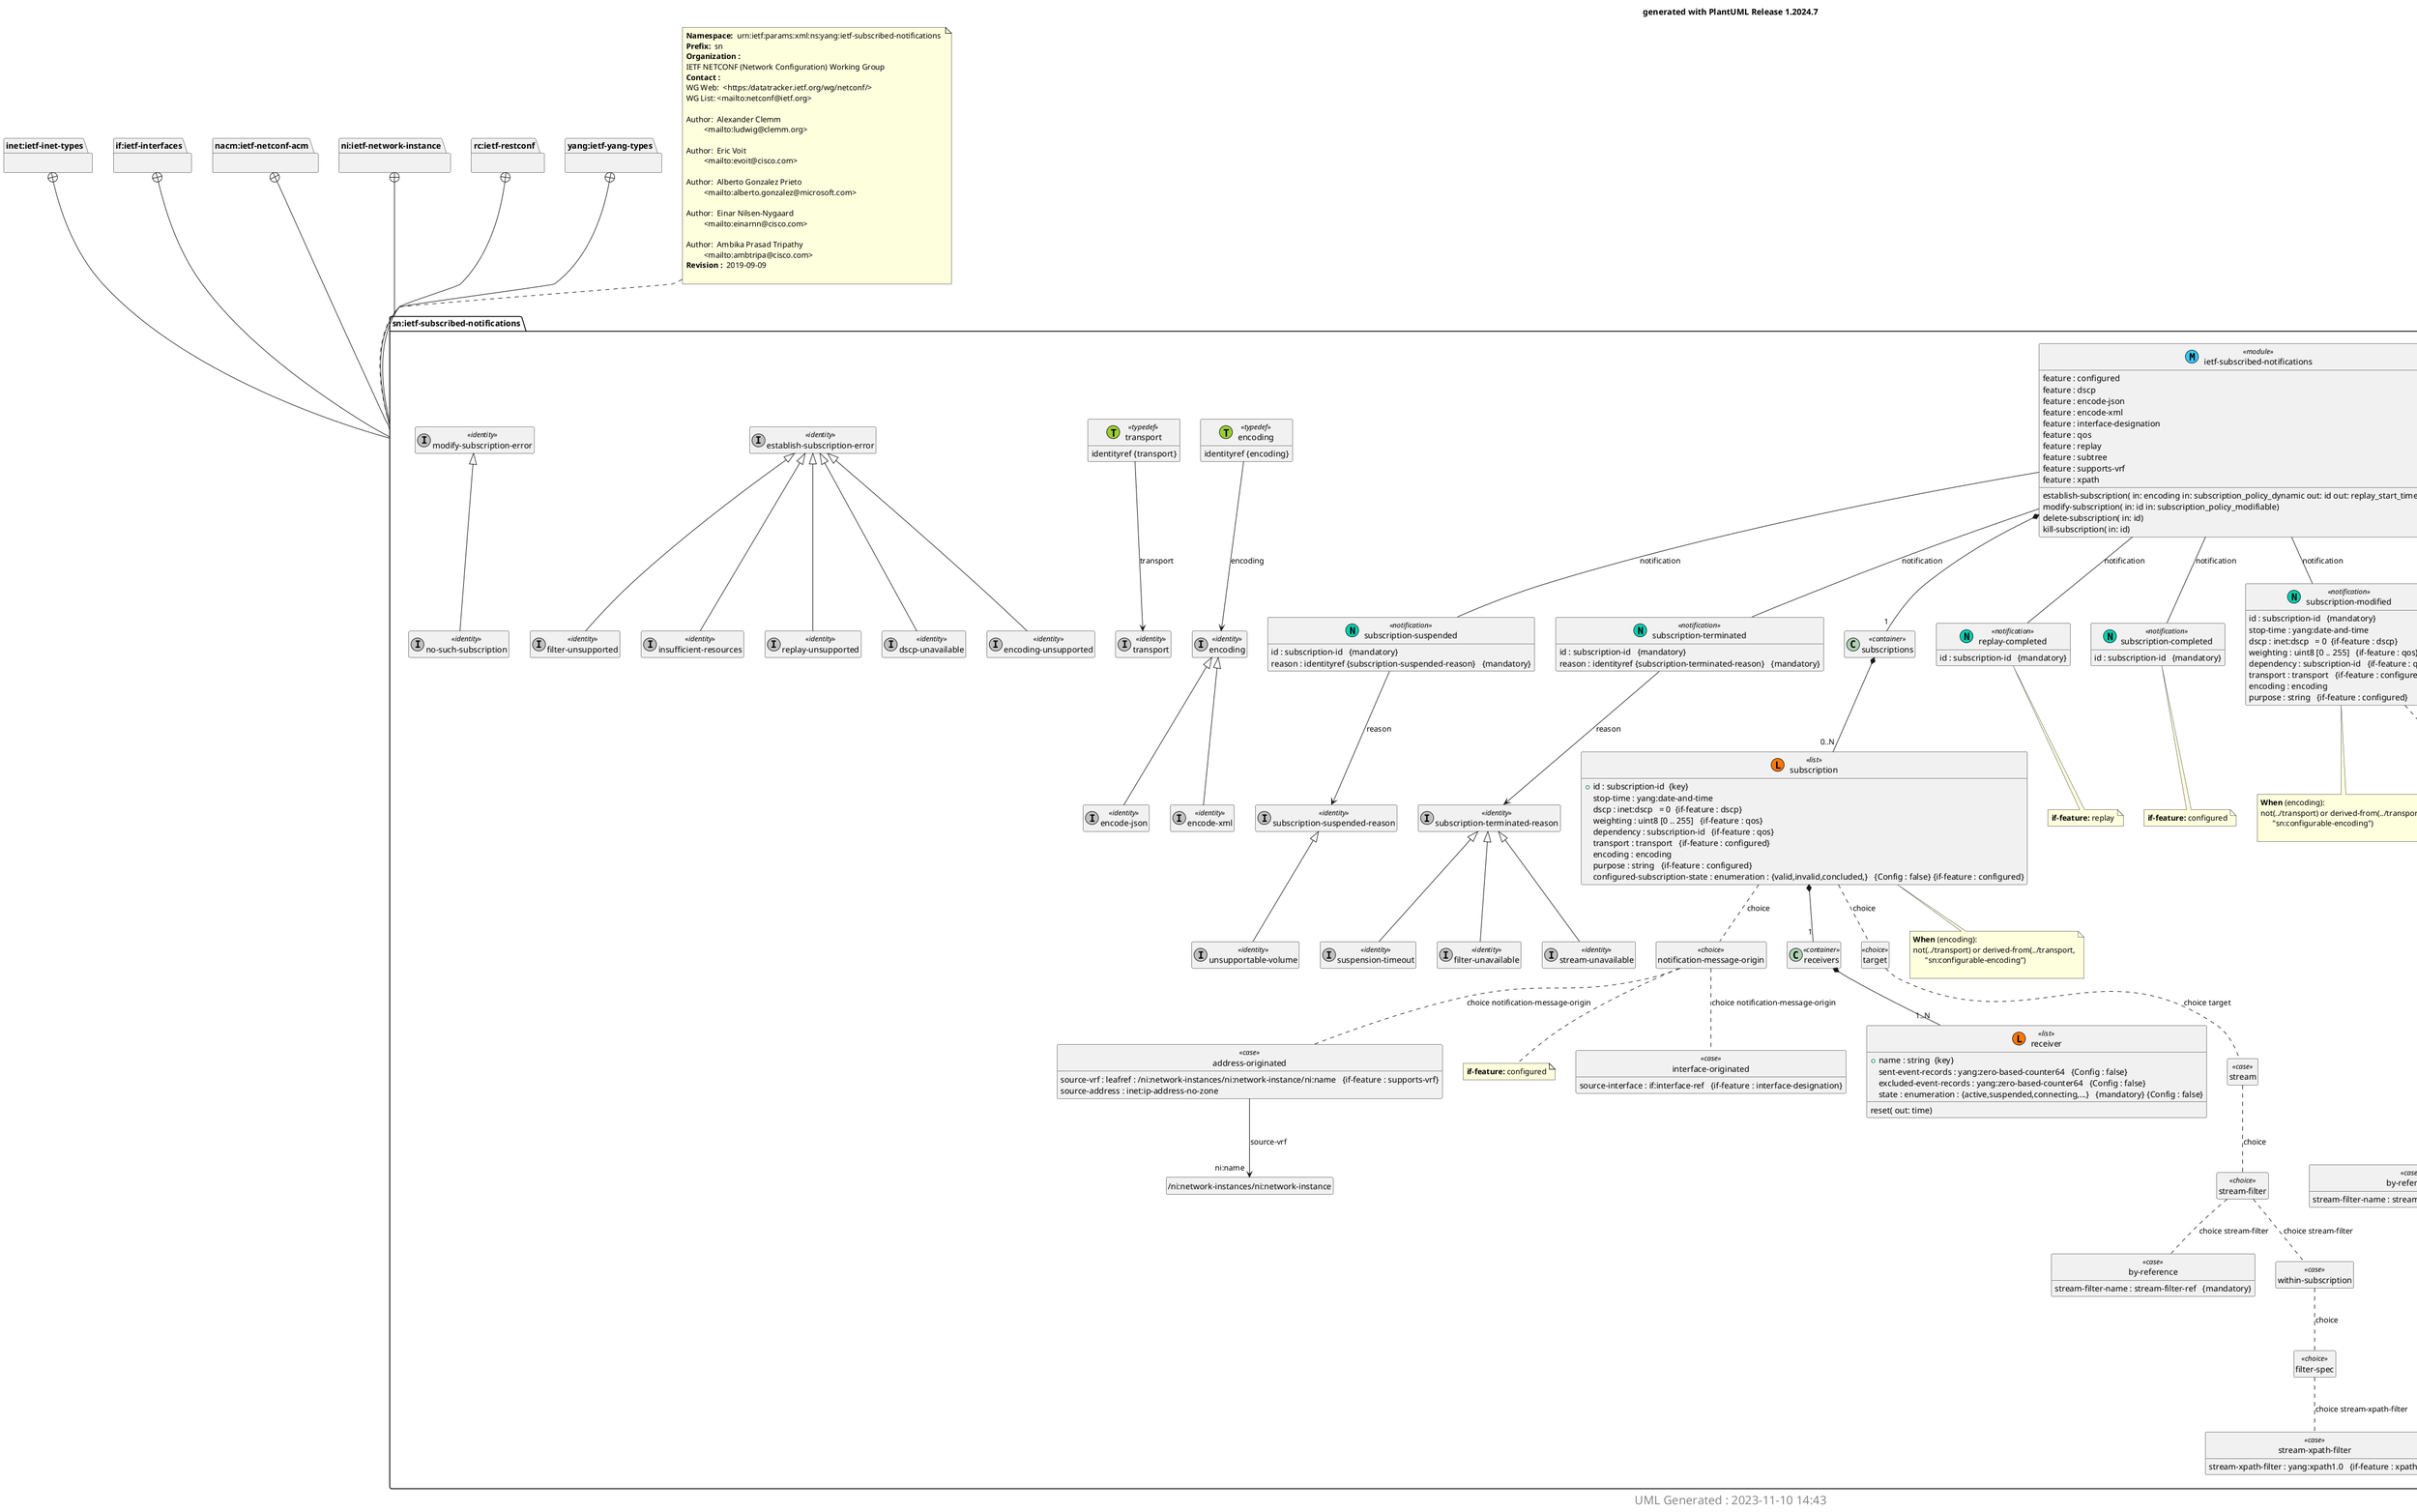 'Download plantuml from http://plantuml.sourceforge.net/ 
'Generate png with java -jar plantuml.jar <file> 
'Output in img/<module>.png 
'If Java spits out memory error increase heap size with java -Xmx1024m  -jar plantuml.jar <file> 
@startuml img/%filename() generated with PlantUML Release %version().png 
hide empty fields 
hide empty methods 
hide <<case>> circle
hide <<augment>> circle
hide <<choice>> circle
hide <<leafref>> stereotype
hide <<leafref>> circle
page 1x1 
Title %filename() generated with PlantUML Release %version() 

package "inet:ietf-inet-types" as inet_ietf_inet_types { 
} 

package "if:ietf-interfaces" as if_ietf_interfaces { 
} 

package "nacm:ietf-netconf-acm" as nacm_ietf_netconf_acm { 
} 

package "ni:ietf-network-instance" as ni_ietf_network_instance { 
} 

package "rc:ietf-restconf" as rc_ietf_restconf { 
} 

package "yang:ietf-yang-types" as yang_ietf_yang_types { 
} 

package "sn:ietf-subscribed-notifications" as sn_ietf_subscribed_notifications { 
} 
note top of sn_ietf_subscribed_notifications : <b>Namespace: </b> urn:ietf:params:xml:ns:yang:ietf-subscribed-notifications \n<b>Prefix: </b> sn \n<b>Organization : </b>\nIETF NETCONF (Network Configuration) Working Group \n<b>Contact : </b>\nWG Web:  <https:/datatracker.ietf.org/wg/netconf/> \nWG List: <mailto:netconf@ietf.org> \n \nAuthor:  Alexander Clemm \n         <mailto:ludwig@clemm.org> \n \nAuthor:  Eric Voit \n         <mailto:evoit@cisco.com> \n \nAuthor:  Alberto Gonzalez Prieto \n         <mailto:alberto.gonzalez@microsoft.com> \n \nAuthor:  Einar Nilsen-Nygaard \n         <mailto:einarnn@cisco.com> \n \nAuthor:  Ambika Prasad Tripathy \n         <mailto:ambtripa@cisco.com> \n<b>Revision : </b> 2019-09-09 \n

package "sn:ietf-subscribed-notifications" as sn_ietf_subscribed_notifications { 
class "ietf-subscribed-notifications" as ietf_subscribed_notifications << (M, #33CCFF) module>> 
ietf_subscribed_notifications : feature : configured 
ietf_subscribed_notifications : feature : dscp 
ietf_subscribed_notifications : feature : encode-json 
ietf_subscribed_notifications : feature : encode-xml 
ietf_subscribed_notifications : feature : interface-designation 
ietf_subscribed_notifications : feature : qos 
ietf_subscribed_notifications : feature : replay 
ietf_subscribed_notifications : feature : subtree 
ietf_subscribed_notifications : feature : supports-vrf 
ietf_subscribed_notifications : feature : xpath 
class "encoding" as sn_encoding_typedef << (T, YellowGreen) typedef>>
sn_encoding_typedef : identityref {encoding}
class "stream-filter-ref" as sn_stream_filter_ref_typedef << (T, YellowGreen) typedef>>
sn_stream_filter_ref_typedef : leafref : /sn:filters/sn:stream-filter/sn:name
class "stream-ref" as sn_stream_ref_typedef << (T, YellowGreen) typedef>>
sn_stream_ref_typedef : leafref : /sn:streams/sn:stream/sn:name
class "subscription-id" as sn_subscription_id_typedef << (T, YellowGreen) typedef>>
sn_subscription_id_typedef : uint32
class "transport" as sn_transport_typedef << (T, YellowGreen) typedef>>
sn_transport_typedef : identityref {transport}
ietf_subscribed_notifications : establish-subscription( in: encoding in: subscription_policy_dynamic out: id out: replay_start_time_revision)
ietf_subscribed_notifications : modify-subscription( in: id in: subscription_policy_modifiable)
ietf_subscribed_notifications : delete-subscription( in: id)
ietf_subscribed_notifications : kill-subscription( in: id)
class "replay-completed" as ietf_subscribed_notifications_I_replay_completed << (N,#00D1B2) notification>> 
ietf_subscribed_notifications -- ietf_subscribed_notifications_I_replay_completed : notification 
note bottom of ietf_subscribed_notifications_I_replay_completed
<b>if-feature: </b>replay
end note 
ietf_subscribed_notifications_I_replay_completed : id : subscription-id   {mandatory}
class "subscription-completed" as ietf_subscribed_notifications_I_subscription_completed << (N,#00D1B2) notification>> 
ietf_subscribed_notifications -- ietf_subscribed_notifications_I_subscription_completed : notification 
note bottom of ietf_subscribed_notifications_I_subscription_completed
<b>if-feature: </b>configured
end note 
ietf_subscribed_notifications_I_subscription_completed : id : subscription-id   {mandatory}
class "subscription-modified" as ietf_subscribed_notifications_I_subscription_modified << (N,#00D1B2) notification>> 
ietf_subscribed_notifications -- ietf_subscribed_notifications_I_subscription_modified : notification 
ietf_subscribed_notifications_I_subscription_modified : id : subscription-id   {mandatory}
class "target" as ietf_subscribed_notifications_I_subscription_modified_I_target <<choice>> 
ietf_subscribed_notifications_I_subscription_modified .. ietf_subscribed_notifications_I_subscription_modified_I_target : choice 
class "stream" as ietf_subscribed_notifications_I_subscription_modified_I_target_I_stream_case <<case>>
ietf_subscribed_notifications_I_subscription_modified_I_target .. ietf_subscribed_notifications_I_subscription_modified_I_target_I_stream_case  : choice target
class "stream-filter" as ietf_subscribed_notifications_I_subscription_modified_I_target_I_stream_I_stream_filter <<choice>> 
ietf_subscribed_notifications_I_subscription_modified_I_target_I_stream_case .. ietf_subscribed_notifications_I_subscription_modified_I_target_I_stream_I_stream_filter : choice 
class "by-reference" as ietf_subscribed_notifications_I_subscription_modified_I_target_I_stream_I_stream_filter_I_by_reference_case <<case>>
ietf_subscribed_notifications_I_subscription_modified_I_target_I_stream_I_stream_filter .. ietf_subscribed_notifications_I_subscription_modified_I_target_I_stream_I_stream_filter_I_by_reference_case  : choice stream-filter
ietf_subscribed_notifications_I_subscription_modified_I_target_I_stream_I_stream_filter_I_by_reference_case : stream-filter-name : stream-filter-ref   {mandatory}
class "within-subscription" as ietf_subscribed_notifications_I_subscription_modified_I_target_I_stream_I_stream_filter_I_within_subscription_case <<case>>
ietf_subscribed_notifications_I_subscription_modified_I_target_I_stream_I_stream_filter .. ietf_subscribed_notifications_I_subscription_modified_I_target_I_stream_I_stream_filter_I_within_subscription_case  : choice stream-filter
class "filter-spec" as ietf_subscribed_notifications_I_subscription_modified_I_target_I_stream_I_stream_filter_I_within_subscription_I_filter_spec <<choice>> 
ietf_subscribed_notifications_I_subscription_modified_I_target_I_stream_I_stream_filter_I_within_subscription_case .. ietf_subscribed_notifications_I_subscription_modified_I_target_I_stream_I_stream_filter_I_within_subscription_I_filter_spec : choice 
class "stream-xpath-filter" as ietf_subscribed_notifications_I_subscription_modified_I_target_I_stream_I_stream_filter_I_within_subscription_I_filter_spec_I_stream_xpath_filter_case <<case>> 
ietf_subscribed_notifications_I_subscription_modified_I_target_I_stream_I_stream_filter_I_within_subscription_I_filter_spec .. ietf_subscribed_notifications_I_subscription_modified_I_target_I_stream_I_stream_filter_I_within_subscription_I_filter_spec_I_stream_xpath_filter_case : choice stream-xpath-filter
ietf_subscribed_notifications_I_subscription_modified_I_target_I_stream_I_stream_filter_I_within_subscription_I_filter_spec_I_stream_xpath_filter_case : stream-xpath-filter : yang:xpath1.0   {if-feature : xpath}
ietf_subscribed_notifications_I_subscription_modified : stop-time : yang:date-and-time  
ietf_subscribed_notifications_I_subscription_modified : dscp : inet:dscp   = 0  {if-feature : dscp}
ietf_subscribed_notifications_I_subscription_modified : weighting : uint8 [0 .. 255]   {if-feature : qos}
ietf_subscribed_notifications_I_subscription_modified : dependency : subscription-id   {if-feature : qos}
ietf_subscribed_notifications_I_subscription_modified : transport : transport   {if-feature : configured}
ietf_subscribed_notifications_I_subscription_modified : encoding : encoding  
note bottom of ietf_subscribed_notifications_I_subscription_modified
<b>When</b> (encoding):
not(../transport) or derived-from(../transport,
      "sn:configurable-encoding")

end note 
ietf_subscribed_notifications_I_subscription_modified : purpose : string   {if-feature : configured}
class "subscription-resumed" as ietf_subscribed_notifications_I_subscription_resumed << (N,#00D1B2) notification>> 
ietf_subscribed_notifications -- ietf_subscribed_notifications_I_subscription_resumed : notification 
ietf_subscribed_notifications_I_subscription_resumed : id : subscription-id   {mandatory}
class "subscription-started" as ietf_subscribed_notifications_I_subscription_started << (N,#00D1B2) notification>> 
ietf_subscribed_notifications -- ietf_subscribed_notifications_I_subscription_started : notification 
note bottom of ietf_subscribed_notifications_I_subscription_started
<b>if-feature: </b>configured
end note 
ietf_subscribed_notifications_I_subscription_started : id : subscription-id   {mandatory}
class "target" as ietf_subscribed_notifications_I_subscription_started_I_target <<choice>> 
ietf_subscribed_notifications_I_subscription_started .. ietf_subscribed_notifications_I_subscription_started_I_target : choice 
class "stream" as ietf_subscribed_notifications_I_subscription_started_I_target_I_stream_case <<case>>
ietf_subscribed_notifications_I_subscription_started_I_target .. ietf_subscribed_notifications_I_subscription_started_I_target_I_stream_case  : choice target
class "stream-filter" as ietf_subscribed_notifications_I_subscription_started_I_target_I_stream_I_stream_filter <<choice>> 
ietf_subscribed_notifications_I_subscription_started_I_target_I_stream_case .. ietf_subscribed_notifications_I_subscription_started_I_target_I_stream_I_stream_filter : choice 
class "by-reference" as ietf_subscribed_notifications_I_subscription_started_I_target_I_stream_I_stream_filter_I_by_reference_case <<case>>
ietf_subscribed_notifications_I_subscription_started_I_target_I_stream_I_stream_filter .. ietf_subscribed_notifications_I_subscription_started_I_target_I_stream_I_stream_filter_I_by_reference_case  : choice stream-filter
ietf_subscribed_notifications_I_subscription_started_I_target_I_stream_I_stream_filter_I_by_reference_case : stream-filter-name : stream-filter-ref   {mandatory}
class "within-subscription" as ietf_subscribed_notifications_I_subscription_started_I_target_I_stream_I_stream_filter_I_within_subscription_case <<case>>
ietf_subscribed_notifications_I_subscription_started_I_target_I_stream_I_stream_filter .. ietf_subscribed_notifications_I_subscription_started_I_target_I_stream_I_stream_filter_I_within_subscription_case  : choice stream-filter
class "filter-spec" as ietf_subscribed_notifications_I_subscription_started_I_target_I_stream_I_stream_filter_I_within_subscription_I_filter_spec <<choice>> 
ietf_subscribed_notifications_I_subscription_started_I_target_I_stream_I_stream_filter_I_within_subscription_case .. ietf_subscribed_notifications_I_subscription_started_I_target_I_stream_I_stream_filter_I_within_subscription_I_filter_spec : choice 
class "stream-xpath-filter" as ietf_subscribed_notifications_I_subscription_started_I_target_I_stream_I_stream_filter_I_within_subscription_I_filter_spec_I_stream_xpath_filter_case <<case>> 
ietf_subscribed_notifications_I_subscription_started_I_target_I_stream_I_stream_filter_I_within_subscription_I_filter_spec .. ietf_subscribed_notifications_I_subscription_started_I_target_I_stream_I_stream_filter_I_within_subscription_I_filter_spec_I_stream_xpath_filter_case : choice stream-xpath-filter
ietf_subscribed_notifications_I_subscription_started_I_target_I_stream_I_stream_filter_I_within_subscription_I_filter_spec_I_stream_xpath_filter_case : stream-xpath-filter : yang:xpath1.0   {if-feature : xpath}
ietf_subscribed_notifications_I_subscription_started : stop-time : yang:date-and-time  
ietf_subscribed_notifications_I_subscription_started : dscp : inet:dscp   = 0  {if-feature : dscp}
ietf_subscribed_notifications_I_subscription_started : weighting : uint8 [0 .. 255]   {if-feature : qos}
ietf_subscribed_notifications_I_subscription_started : dependency : subscription-id   {if-feature : qos}
ietf_subscribed_notifications_I_subscription_started : transport : transport   {if-feature : configured}
ietf_subscribed_notifications_I_subscription_started : encoding : encoding  
note bottom of ietf_subscribed_notifications_I_subscription_started
<b>When</b> (encoding):
not(../transport) or derived-from(../transport,
      "sn:configurable-encoding")

end note 
ietf_subscribed_notifications_I_subscription_started : purpose : string   {if-feature : configured}
class "subscription-suspended" as ietf_subscribed_notifications_I_subscription_suspended << (N,#00D1B2) notification>> 
ietf_subscribed_notifications -- ietf_subscribed_notifications_I_subscription_suspended : notification 
ietf_subscribed_notifications_I_subscription_suspended : id : subscription-id   {mandatory}
ietf_subscribed_notifications_I_subscription_suspended : reason : identityref {subscription-suspended-reason}   {mandatory}
class "subscription-terminated" as ietf_subscribed_notifications_I_subscription_terminated << (N,#00D1B2) notification>> 
ietf_subscribed_notifications -- ietf_subscribed_notifications_I_subscription_terminated : notification 
ietf_subscribed_notifications_I_subscription_terminated : id : subscription-id   {mandatory}
ietf_subscribed_notifications_I_subscription_terminated : reason : identityref {subscription-terminated-reason}   {mandatory}
class "streams" as  ietf_subscribed_notifications_I_streams <<container>> 
ietf_subscribed_notifications *-- "1" ietf_subscribed_notifications_I_streams 
note bottom of ietf_subscribed_notifications_I_streams
<b>Config = </b>false
end note 
class "stream" as ietf_subscribed_notifications_I_streams_I_stream << (L, #FF7700) list>> 
ietf_subscribed_notifications_I_streams *-- "0..N" ietf_subscribed_notifications_I_streams_I_stream 
ietf_subscribed_notifications_I_streams_I_stream : +name : string  {key} 
ietf_subscribed_notifications_I_streams_I_stream : description : string  
ietf_subscribed_notifications_I_streams_I_stream : replay-support : empty   {if-feature : replay}
ietf_subscribed_notifications_I_streams_I_stream : replay-log-creation-time : yang:date-and-time   {mandatory} {if-feature : replay}
note bottom of ietf_subscribed_notifications_I_streams_I_stream
<b>When</b> (replay-log-creation-time):
../replay-support

end note 
ietf_subscribed_notifications_I_streams_I_stream : replay-log-aged-time : yang:date-and-time   {if-feature : replay}
note bottom of ietf_subscribed_notifications_I_streams_I_stream
<b>When</b> (replay-log-aged-time):
../replay-support

end note 
class "filters" as  ietf_subscribed_notifications_I_filters <<container>> 
ietf_subscribed_notifications *-- "1" ietf_subscribed_notifications_I_filters 
class "stream-filter" as ietf_subscribed_notifications_I_filters_I_stream_filter << (L, #FF7700) list>> 
ietf_subscribed_notifications_I_filters *-- "0..N" ietf_subscribed_notifications_I_filters_I_stream_filter 
ietf_subscribed_notifications_I_filters_I_stream_filter : +name : string  {key} 
class "filter-spec" as ietf_subscribed_notifications_I_filters_I_stream_filter_I_filter_spec <<choice>> 
ietf_subscribed_notifications_I_filters_I_stream_filter .. ietf_subscribed_notifications_I_filters_I_stream_filter_I_filter_spec : choice 
class "stream-xpath-filter" as ietf_subscribed_notifications_I_filters_I_stream_filter_I_filter_spec_I_stream_xpath_filter_case <<case>> 
ietf_subscribed_notifications_I_filters_I_stream_filter_I_filter_spec .. ietf_subscribed_notifications_I_filters_I_stream_filter_I_filter_spec_I_stream_xpath_filter_case : choice stream-xpath-filter
ietf_subscribed_notifications_I_filters_I_stream_filter_I_filter_spec_I_stream_xpath_filter_case : stream-xpath-filter : yang:xpath1.0   {if-feature : xpath}
class "subscriptions" as  ietf_subscribed_notifications_I_subscriptions <<container>> 
ietf_subscribed_notifications *-- "1" ietf_subscribed_notifications_I_subscriptions 
class "subscription" as ietf_subscribed_notifications_I_subscriptions_I_subscription << (L, #FF7700) list>> 
ietf_subscribed_notifications_I_subscriptions *-- "0..N" ietf_subscribed_notifications_I_subscriptions_I_subscription 
ietf_subscribed_notifications_I_subscriptions_I_subscription : +id : subscription-id  {key} 
class "target" as ietf_subscribed_notifications_I_subscriptions_I_subscription_I_target <<choice>> 
ietf_subscribed_notifications_I_subscriptions_I_subscription .. ietf_subscribed_notifications_I_subscriptions_I_subscription_I_target : choice 
class "stream" as ietf_subscribed_notifications_I_subscriptions_I_subscription_I_target_I_stream_case <<case>>
ietf_subscribed_notifications_I_subscriptions_I_subscription_I_target .. ietf_subscribed_notifications_I_subscriptions_I_subscription_I_target_I_stream_case  : choice target
class "stream-filter" as ietf_subscribed_notifications_I_subscriptions_I_subscription_I_target_I_stream_I_stream_filter <<choice>> 
ietf_subscribed_notifications_I_subscriptions_I_subscription_I_target_I_stream_case .. ietf_subscribed_notifications_I_subscriptions_I_subscription_I_target_I_stream_I_stream_filter : choice 
class "by-reference" as ietf_subscribed_notifications_I_subscriptions_I_subscription_I_target_I_stream_I_stream_filter_I_by_reference_case <<case>>
ietf_subscribed_notifications_I_subscriptions_I_subscription_I_target_I_stream_I_stream_filter .. ietf_subscribed_notifications_I_subscriptions_I_subscription_I_target_I_stream_I_stream_filter_I_by_reference_case  : choice stream-filter
ietf_subscribed_notifications_I_subscriptions_I_subscription_I_target_I_stream_I_stream_filter_I_by_reference_case : stream-filter-name : stream-filter-ref   {mandatory}
class "within-subscription" as ietf_subscribed_notifications_I_subscriptions_I_subscription_I_target_I_stream_I_stream_filter_I_within_subscription_case <<case>>
ietf_subscribed_notifications_I_subscriptions_I_subscription_I_target_I_stream_I_stream_filter .. ietf_subscribed_notifications_I_subscriptions_I_subscription_I_target_I_stream_I_stream_filter_I_within_subscription_case  : choice stream-filter
class "filter-spec" as ietf_subscribed_notifications_I_subscriptions_I_subscription_I_target_I_stream_I_stream_filter_I_within_subscription_I_filter_spec <<choice>> 
ietf_subscribed_notifications_I_subscriptions_I_subscription_I_target_I_stream_I_stream_filter_I_within_subscription_case .. ietf_subscribed_notifications_I_subscriptions_I_subscription_I_target_I_stream_I_stream_filter_I_within_subscription_I_filter_spec : choice 
class "stream-xpath-filter" as ietf_subscribed_notifications_I_subscriptions_I_subscription_I_target_I_stream_I_stream_filter_I_within_subscription_I_filter_spec_I_stream_xpath_filter_case <<case>> 
ietf_subscribed_notifications_I_subscriptions_I_subscription_I_target_I_stream_I_stream_filter_I_within_subscription_I_filter_spec .. ietf_subscribed_notifications_I_subscriptions_I_subscription_I_target_I_stream_I_stream_filter_I_within_subscription_I_filter_spec_I_stream_xpath_filter_case : choice stream-xpath-filter
ietf_subscribed_notifications_I_subscriptions_I_subscription_I_target_I_stream_I_stream_filter_I_within_subscription_I_filter_spec_I_stream_xpath_filter_case : stream-xpath-filter : yang:xpath1.0   {if-feature : xpath}
ietf_subscribed_notifications_I_subscriptions_I_subscription : stop-time : yang:date-and-time  
ietf_subscribed_notifications_I_subscriptions_I_subscription : dscp : inet:dscp   = 0  {if-feature : dscp}
ietf_subscribed_notifications_I_subscriptions_I_subscription : weighting : uint8 [0 .. 255]   {if-feature : qos}
ietf_subscribed_notifications_I_subscriptions_I_subscription : dependency : subscription-id   {if-feature : qos}
ietf_subscribed_notifications_I_subscriptions_I_subscription : transport : transport   {if-feature : configured}
ietf_subscribed_notifications_I_subscriptions_I_subscription : encoding : encoding  
note bottom of ietf_subscribed_notifications_I_subscriptions_I_subscription
<b>When</b> (encoding):
not(../transport) or derived-from(../transport,
      "sn:configurable-encoding")

end note 
ietf_subscribed_notifications_I_subscriptions_I_subscription : purpose : string   {if-feature : configured}
class "notification-message-origin" as ietf_subscribed_notifications_I_subscriptions_I_subscription_I_notification_message_origin <<choice>> 
ietf_subscribed_notifications_I_subscriptions_I_subscription .. ietf_subscribed_notifications_I_subscriptions_I_subscription_I_notification_message_origin : choice 
note bottom of ietf_subscribed_notifications_I_subscriptions_I_subscription_I_notification_message_origin
<b>if-feature: </b>configured
end note 
class "interface-originated" as ietf_subscribed_notifications_I_subscriptions_I_subscription_I_notification_message_origin_I_interface_originated_case <<case>>
ietf_subscribed_notifications_I_subscriptions_I_subscription_I_notification_message_origin .. ietf_subscribed_notifications_I_subscriptions_I_subscription_I_notification_message_origin_I_interface_originated_case  : choice notification-message-origin
ietf_subscribed_notifications_I_subscriptions_I_subscription_I_notification_message_origin_I_interface_originated_case : source-interface : if:interface-ref   {if-feature : interface-designation}
class "address-originated" as ietf_subscribed_notifications_I_subscriptions_I_subscription_I_notification_message_origin_I_address_originated_case <<case>>
ietf_subscribed_notifications_I_subscriptions_I_subscription_I_notification_message_origin .. ietf_subscribed_notifications_I_subscriptions_I_subscription_I_notification_message_origin_I_address_originated_case  : choice notification-message-origin
ietf_subscribed_notifications_I_subscriptions_I_subscription_I_notification_message_origin_I_address_originated_case : source-vrf : leafref : /ni:network-instances/ni:network-instance/ni:name   {if-feature : supports-vrf}
ietf_subscribed_notifications_I_subscriptions_I_subscription_I_notification_message_origin_I_address_originated_case : source-address : inet:ip-address-no-zone  
ietf_subscribed_notifications_I_subscriptions_I_subscription : configured-subscription-state : enumeration : {valid,invalid,concluded,}   {Config : false} {if-feature : configured}
class "receivers" as  ietf_subscribed_notifications_I_subscriptions_I_subscription_I_receivers <<container>> 
ietf_subscribed_notifications_I_subscriptions_I_subscription *-- "1" ietf_subscribed_notifications_I_subscriptions_I_subscription_I_receivers 
class "receiver" as ietf_subscribed_notifications_I_subscriptions_I_subscription_I_receivers_I_receiver << (L, #FF7700) list>> 
ietf_subscribed_notifications_I_subscriptions_I_subscription_I_receivers *-- "1..N" ietf_subscribed_notifications_I_subscriptions_I_subscription_I_receivers_I_receiver 
ietf_subscribed_notifications_I_subscriptions_I_subscription_I_receivers_I_receiver : +name : string  {key} 
ietf_subscribed_notifications_I_subscriptions_I_subscription_I_receivers_I_receiver : sent-event-records : yang:zero-based-counter64   {Config : false}
ietf_subscribed_notifications_I_subscriptions_I_subscription_I_receivers_I_receiver : excluded-event-records : yang:zero-based-counter64   {Config : false}
ietf_subscribed_notifications_I_subscriptions_I_subscription_I_receivers_I_receiver : state : enumeration : {active,suspended,connecting,...}   {mandatory} {Config : false}
ietf_subscribed_notifications_I_subscriptions_I_subscription_I_receivers_I_receiver : reset( out: time)
class "delete-subscription-error" as sn_delete_subscription_error_identity << (I,Silver) identity>> 
class "establish-subscription-error" as sn_establish_subscription_error_identity << (I,Silver) identity>> 
class "modify-subscription-error" as sn_modify_subscription_error_identity << (I,Silver) identity>> 
class "subscription-suspended-reason" as sn_subscription_suspended_reason_identity << (I,Silver) identity>> 
class "subscription-terminated-reason" as sn_subscription_terminated_reason_identity << (I,Silver) identity>> 
class "dscp-unavailable" as sn_dscp_unavailable_identity << (I,Silver) identity>> 
sn_establish_subscription_error_identity <|-- sn_dscp_unavailable_identity 
class "encoding-unsupported" as sn_encoding_unsupported_identity << (I,Silver) identity>> 
sn_establish_subscription_error_identity <|-- sn_encoding_unsupported_identity 
class "filter-unavailable" as sn_filter_unavailable_identity << (I,Silver) identity>> 
sn_subscription_terminated_reason_identity <|-- sn_filter_unavailable_identity 
class "filter-unsupported" as sn_filter_unsupported_identity << (I,Silver) identity>> 
sn_establish_subscription_error_identity <|-- sn_filter_unsupported_identity 
class "insufficient-resources" as sn_insufficient_resources_identity << (I,Silver) identity>> 
sn_establish_subscription_error_identity <|-- sn_insufficient_resources_identity 
class "no-such-subscription" as sn_no_such_subscription_identity << (I,Silver) identity>> 
sn_modify_subscription_error_identity <|-- sn_no_such_subscription_identity 
class "replay-unsupported" as sn_replay_unsupported_identity << (I,Silver) identity>> 
sn_establish_subscription_error_identity <|-- sn_replay_unsupported_identity 
class "stream-unavailable" as sn_stream_unavailable_identity << (I,Silver) identity>> 
sn_subscription_terminated_reason_identity <|-- sn_stream_unavailable_identity 
class "suspension-timeout" as sn_suspension_timeout_identity << (I,Silver) identity>> 
sn_subscription_terminated_reason_identity <|-- sn_suspension_timeout_identity 
class "unsupportable-volume" as sn_unsupportable_volume_identity << (I,Silver) identity>> 
sn_subscription_suspended_reason_identity <|-- sn_unsupportable_volume_identity 
class "configurable-encoding" as sn_configurable_encoding_identity << (I,Silver) identity>> 
class "encoding" as sn_encoding_identity << (I,Silver) identity>> 
class "encode-xml" as sn_encode_xml_identity << (I,Silver) identity>> 
sn_encoding_identity <|-- sn_encode_xml_identity 
class "encode-json" as sn_encode_json_identity << (I,Silver) identity>> 
sn_encoding_identity <|-- sn_encode_json_identity 
class "transport" as sn_transport_identity << (I,Silver) identity>> 
sn_encoding_typedef-->sn_encoding_identity : encoding
sn_transport_typedef-->sn_transport_identity : transport
ietf_subscribed_notifications_I_subscription_suspended-->sn_subscription_suspended_reason_identity : reason
ietf_subscribed_notifications_I_subscription_terminated-->sn_subscription_terminated_reason_identity : reason
class "/ni:network-instances/ni:network-instance" as ietf_network_instance_I_network_instances_I_network_instance_leafref <<leafref>> 
} 

inet_ietf_inet_types +-- sn_ietf_subscribed_notifications
if_ietf_interfaces +-- sn_ietf_subscribed_notifications
nacm_ietf_netconf_acm +-- sn_ietf_subscribed_notifications
ni_ietf_network_instance +-- sn_ietf_subscribed_notifications
rc_ietf_restconf +-- sn_ietf_subscribed_notifications
yang_ietf_yang_types +-- sn_ietf_subscribed_notifications
sn_stream_filter_ref_typedef-->"sn:name"ietf_subscribed_notifications_I_filters_I_stream_filter: stream-filter-ref
sn_stream_ref_typedef-->"sn:name"ietf_subscribed_notifications_I_streams_I_stream: stream-ref
ietf_subscribed_notifications_I_subscriptions_I_subscription_I_notification_message_origin_I_address_originated_case-->"ni:name"ietf_network_instance_I_network_instances_I_network_instance_leafref: source-vrf
center footer
 <size:20> UML Generated : 2023-11-10 14:43 </size>
 endfooter 
@enduml 
